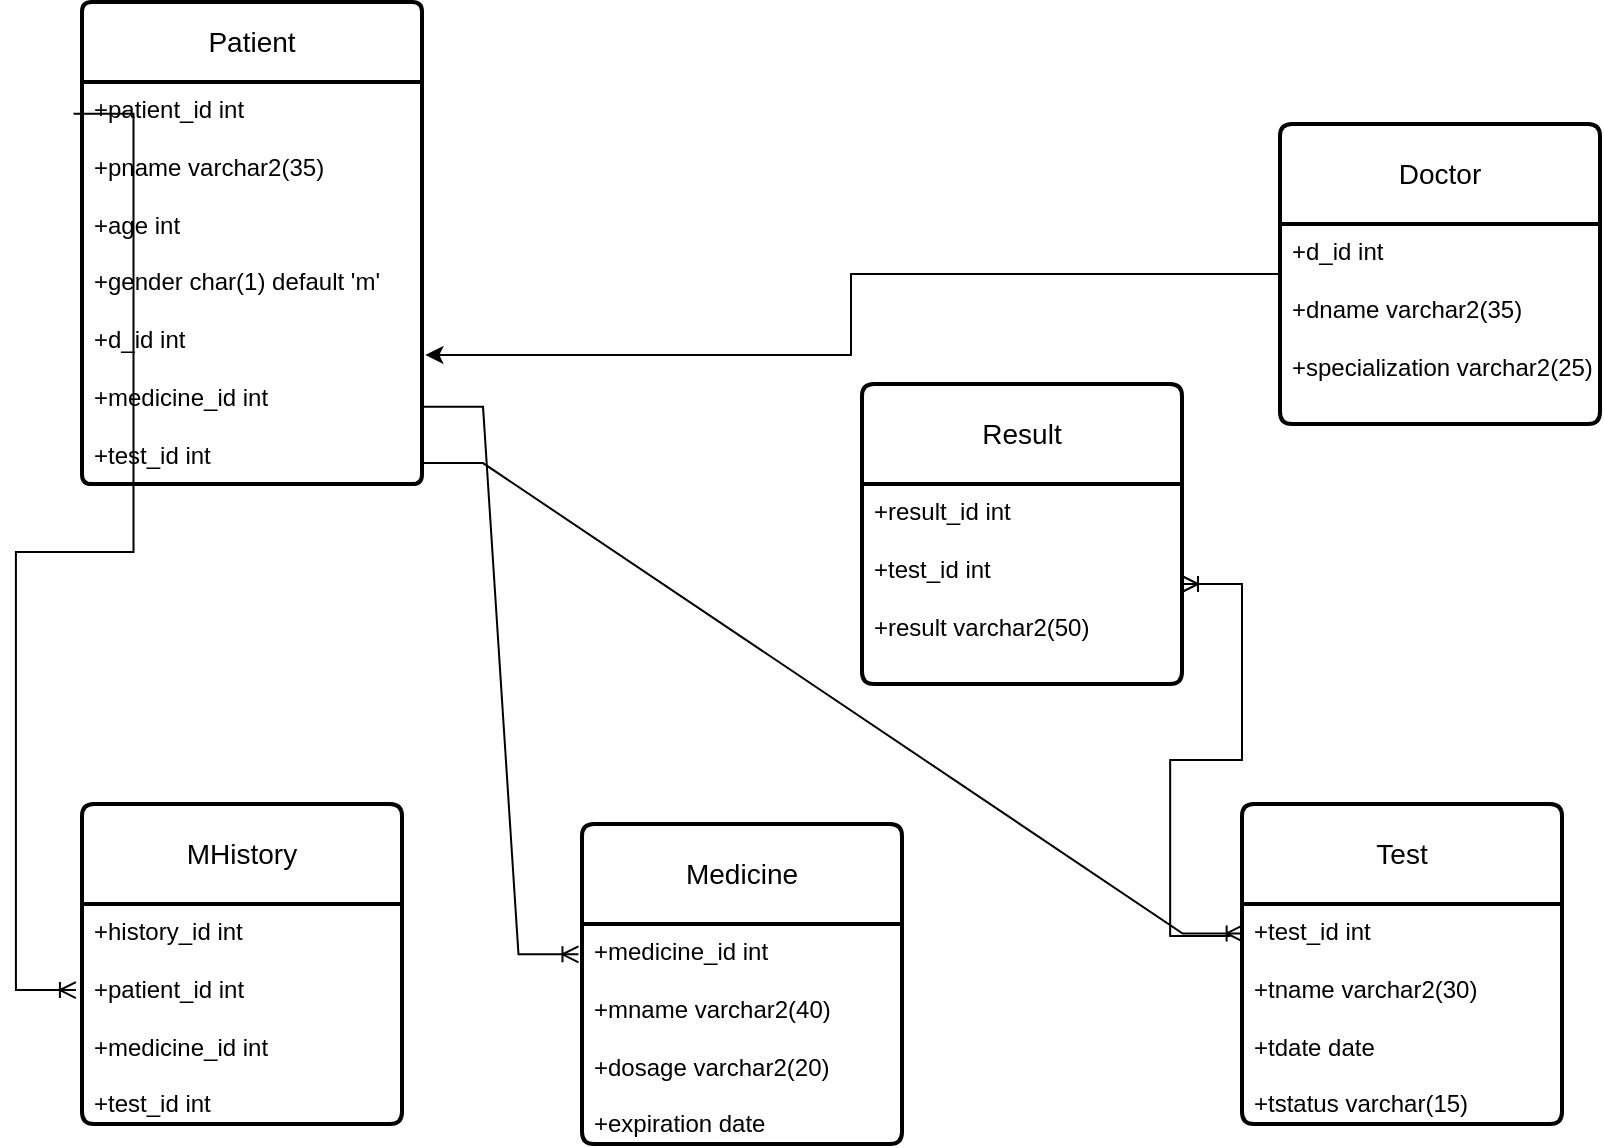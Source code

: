 <mxfile version="21.2.1" type="device">
  <diagram id="R2lEEEUBdFMjLlhIrx00" name="Page-1">
    <mxGraphModel dx="1652" dy="2043" grid="1" gridSize="10" guides="1" tooltips="1" connect="1" arrows="1" fold="1" page="1" pageScale="1" pageWidth="850" pageHeight="1100" math="0" shadow="0" extFonts="Permanent Marker^https://fonts.googleapis.com/css?family=Permanent+Marker">
      <root>
        <mxCell id="0" />
        <mxCell id="1" parent="0" />
        <mxCell id="jaV6gS-NNXWnODVbYKLH-84" value="Patient" style="swimlane;childLayout=stackLayout;horizontal=1;startSize=40;horizontalStack=0;rounded=1;fontSize=14;fontStyle=0;strokeWidth=2;resizeParent=0;resizeLast=1;shadow=0;dashed=0;align=center;arcSize=4;whiteSpace=wrap;html=1;points=[[0,0,0,0,0],[0,0.25,0,0,0],[0,0.5,0,0,0],[0,0.75,0,0,0],[0,1,0,0,0],[0.25,0,0,0,0],[0.25,1,0,0,0],[0.5,0,0,0,0],[0.5,1,0,0,0],[0.75,0,0,0,0],[0.75,1,0,0,0],[1,0,0,0,0],[1,0.25,0,0,0],[1,0.5,0,0,0],[1,0.75,0,0,0],[1,1,0,0,0]];" parent="1" vertex="1">
          <mxGeometry x="-780" y="-21" width="170" height="241" as="geometry" />
        </mxCell>
        <mxCell id="jaV6gS-NNXWnODVbYKLH-85" value="+patient_id int&lt;br&gt;&lt;br&gt;+pname varchar2(35)&lt;br&gt;&lt;br&gt;+age int&lt;br&gt;&lt;br&gt;+gender char(1) default &#39;m&#39;&lt;br&gt;&lt;br&gt;+d_id int&lt;br&gt;&lt;br&gt;+medicine_id int&lt;br&gt;&lt;br&gt;+test_id int" style="align=left;strokeColor=none;fillColor=none;spacingLeft=4;fontSize=12;verticalAlign=top;resizable=0;rotatable=0;part=1;html=1;" parent="jaV6gS-NNXWnODVbYKLH-84" vertex="1">
          <mxGeometry y="40" width="170" height="201" as="geometry" />
        </mxCell>
        <mxCell id="jaV6gS-NNXWnODVbYKLH-86" value="Doctor" style="swimlane;childLayout=stackLayout;horizontal=1;startSize=50;horizontalStack=0;rounded=1;fontSize=14;fontStyle=0;strokeWidth=2;resizeParent=0;resizeLast=1;shadow=0;dashed=0;align=center;arcSize=4;whiteSpace=wrap;html=1;" parent="1" vertex="1">
          <mxGeometry x="-181" y="40" width="160" height="150" as="geometry" />
        </mxCell>
        <mxCell id="jaV6gS-NNXWnODVbYKLH-87" value="+d_id int&lt;br&gt;&lt;br&gt;+dname varchar2(35)&lt;br&gt;&lt;br&gt;+specialization varchar2(25)" style="align=left;strokeColor=none;fillColor=none;spacingLeft=4;fontSize=12;verticalAlign=top;resizable=0;rotatable=0;part=1;html=1;" parent="jaV6gS-NNXWnODVbYKLH-86" vertex="1">
          <mxGeometry y="50" width="160" height="100" as="geometry" />
        </mxCell>
        <mxCell id="jaV6gS-NNXWnODVbYKLH-88" value="Test" style="swimlane;childLayout=stackLayout;horizontal=1;startSize=50;horizontalStack=0;rounded=1;fontSize=14;fontStyle=0;strokeWidth=2;resizeParent=0;resizeLast=1;shadow=0;dashed=0;align=center;arcSize=4;whiteSpace=wrap;html=1;" parent="1" vertex="1">
          <mxGeometry x="-200" y="380" width="160" height="160" as="geometry" />
        </mxCell>
        <mxCell id="jaV6gS-NNXWnODVbYKLH-89" value="+test_id int&lt;br&gt;&lt;br&gt;+tname varchar2(30)&lt;br&gt;&lt;br&gt;+tdate date&lt;br&gt;&lt;br&gt;+tstatus varchar(15)" style="align=left;strokeColor=none;fillColor=none;spacingLeft=4;fontSize=12;verticalAlign=top;resizable=0;rotatable=0;part=1;html=1;" parent="jaV6gS-NNXWnODVbYKLH-88" vertex="1">
          <mxGeometry y="50" width="160" height="110" as="geometry" />
        </mxCell>
        <mxCell id="jaV6gS-NNXWnODVbYKLH-93" value="Medicine" style="swimlane;childLayout=stackLayout;horizontal=1;startSize=50;horizontalStack=0;rounded=1;fontSize=14;fontStyle=0;strokeWidth=2;resizeParent=0;resizeLast=1;shadow=0;dashed=0;align=center;arcSize=4;whiteSpace=wrap;html=1;" parent="1" vertex="1">
          <mxGeometry x="-530" y="390" width="160" height="160" as="geometry" />
        </mxCell>
        <mxCell id="jaV6gS-NNXWnODVbYKLH-94" value="+medicine_id int&lt;br&gt;&lt;br&gt;+mname varchar2(40)&lt;br&gt;&lt;br&gt;+dosage varchar2(20)&lt;br&gt;&lt;br&gt;+expiration date" style="align=left;strokeColor=none;fillColor=none;spacingLeft=4;fontSize=12;verticalAlign=top;resizable=0;rotatable=0;part=1;html=1;" parent="jaV6gS-NNXWnODVbYKLH-93" vertex="1">
          <mxGeometry y="50" width="160" height="110" as="geometry" />
        </mxCell>
        <mxCell id="jaV6gS-NNXWnODVbYKLH-95" value="MHistory" style="swimlane;childLayout=stackLayout;horizontal=1;startSize=50;horizontalStack=0;rounded=1;fontSize=14;fontStyle=0;strokeWidth=2;resizeParent=0;resizeLast=1;shadow=0;dashed=0;align=center;arcSize=4;whiteSpace=wrap;html=1;" parent="1" vertex="1">
          <mxGeometry x="-780" y="380" width="160" height="160" as="geometry" />
        </mxCell>
        <mxCell id="jaV6gS-NNXWnODVbYKLH-96" value="+history_id int&lt;br&gt;&lt;br&gt;+patient_id int&lt;br&gt;&lt;br&gt;+medicine_id int&lt;br&gt;&lt;br&gt;+test_id int" style="align=left;strokeColor=none;fillColor=none;spacingLeft=4;fontSize=12;verticalAlign=top;resizable=0;rotatable=0;part=1;html=1;" parent="jaV6gS-NNXWnODVbYKLH-95" vertex="1">
          <mxGeometry y="50" width="160" height="110" as="geometry" />
        </mxCell>
        <mxCell id="jaV6gS-NNXWnODVbYKLH-91" value="Result" style="swimlane;childLayout=stackLayout;horizontal=1;startSize=50;horizontalStack=0;rounded=1;fontSize=14;fontStyle=0;strokeWidth=2;resizeParent=0;resizeLast=1;shadow=0;dashed=0;align=center;arcSize=4;whiteSpace=wrap;html=1;" parent="1" vertex="1">
          <mxGeometry x="-390" y="170" width="160" height="150" as="geometry" />
        </mxCell>
        <mxCell id="jaV6gS-NNXWnODVbYKLH-92" value="+result_id int&lt;br&gt;&lt;br&gt;+test_id int&lt;br&gt;&lt;br&gt;+result varchar2(50)" style="align=left;strokeColor=none;fillColor=none;spacingLeft=4;fontSize=12;verticalAlign=top;resizable=0;rotatable=0;part=1;html=1;" parent="jaV6gS-NNXWnODVbYKLH-91" vertex="1">
          <mxGeometry y="50" width="160" height="100" as="geometry" />
        </mxCell>
        <mxCell id="jaV6gS-NNXWnODVbYKLH-108" style="edgeStyle=orthogonalEdgeStyle;rounded=0;orthogonalLoop=1;jettySize=auto;html=1;exitX=0;exitY=0.25;exitDx=0;exitDy=0;entryX=1.01;entryY=0.679;entryDx=0;entryDy=0;entryPerimeter=0;" parent="1" source="jaV6gS-NNXWnODVbYKLH-87" target="jaV6gS-NNXWnODVbYKLH-85" edge="1">
          <mxGeometry relative="1" as="geometry">
            <mxPoint x="-590" y="140" as="targetPoint" />
          </mxGeometry>
        </mxCell>
        <mxCell id="H7BS5052k_93Vw-LGjeF-1" value="" style="edgeStyle=entityRelationEdgeStyle;fontSize=12;html=1;endArrow=ERoneToMany;rounded=0;exitX=1.003;exitY=0.808;exitDx=0;exitDy=0;exitPerimeter=0;entryX=-0.011;entryY=0.138;entryDx=0;entryDy=0;entryPerimeter=0;" edge="1" parent="1" source="jaV6gS-NNXWnODVbYKLH-85" target="jaV6gS-NNXWnODVbYKLH-94">
          <mxGeometry width="100" height="100" relative="1" as="geometry">
            <mxPoint x="-630" y="370" as="sourcePoint" />
            <mxPoint x="-530" y="270" as="targetPoint" />
          </mxGeometry>
        </mxCell>
        <mxCell id="H7BS5052k_93Vw-LGjeF-3" value="" style="edgeStyle=entityRelationEdgeStyle;fontSize=12;html=1;endArrow=ERoneToMany;rounded=0;exitX=1.003;exitY=0.948;exitDx=0;exitDy=0;exitPerimeter=0;entryX=0.002;entryY=0.134;entryDx=0;entryDy=0;entryPerimeter=0;" edge="1" parent="1" source="jaV6gS-NNXWnODVbYKLH-85" target="jaV6gS-NNXWnODVbYKLH-89">
          <mxGeometry width="100" height="100" relative="1" as="geometry">
            <mxPoint x="-580" y="380" as="sourcePoint" />
            <mxPoint x="-250" y="443" as="targetPoint" />
          </mxGeometry>
        </mxCell>
        <mxCell id="H7BS5052k_93Vw-LGjeF-4" value="" style="edgeStyle=entityRelationEdgeStyle;fontSize=12;html=1;endArrow=ERoneToMany;rounded=0;entryX=1;entryY=0.5;entryDx=0;entryDy=0;exitX=-0.037;exitY=0.145;exitDx=0;exitDy=0;exitPerimeter=0;" edge="1" parent="1" source="jaV6gS-NNXWnODVbYKLH-89" target="jaV6gS-NNXWnODVbYKLH-92">
          <mxGeometry width="100" height="100" relative="1" as="geometry">
            <mxPoint x="-270" y="470" as="sourcePoint" />
            <mxPoint x="-20" y="330" as="targetPoint" />
          </mxGeometry>
        </mxCell>
        <mxCell id="H7BS5052k_93Vw-LGjeF-5" value="" style="edgeStyle=entityRelationEdgeStyle;fontSize=12;html=1;endArrow=ERoneToMany;rounded=0;exitX=-0.025;exitY=0.079;exitDx=0;exitDy=0;exitPerimeter=0;entryX=-0.019;entryY=0.391;entryDx=0;entryDy=0;entryPerimeter=0;" edge="1" parent="1" source="jaV6gS-NNXWnODVbYKLH-85" target="jaV6gS-NNXWnODVbYKLH-96">
          <mxGeometry width="100" height="100" relative="1" as="geometry">
            <mxPoint x="-580" y="370" as="sourcePoint" />
            <mxPoint x="-480" y="270" as="targetPoint" />
          </mxGeometry>
        </mxCell>
      </root>
    </mxGraphModel>
  </diagram>
</mxfile>
